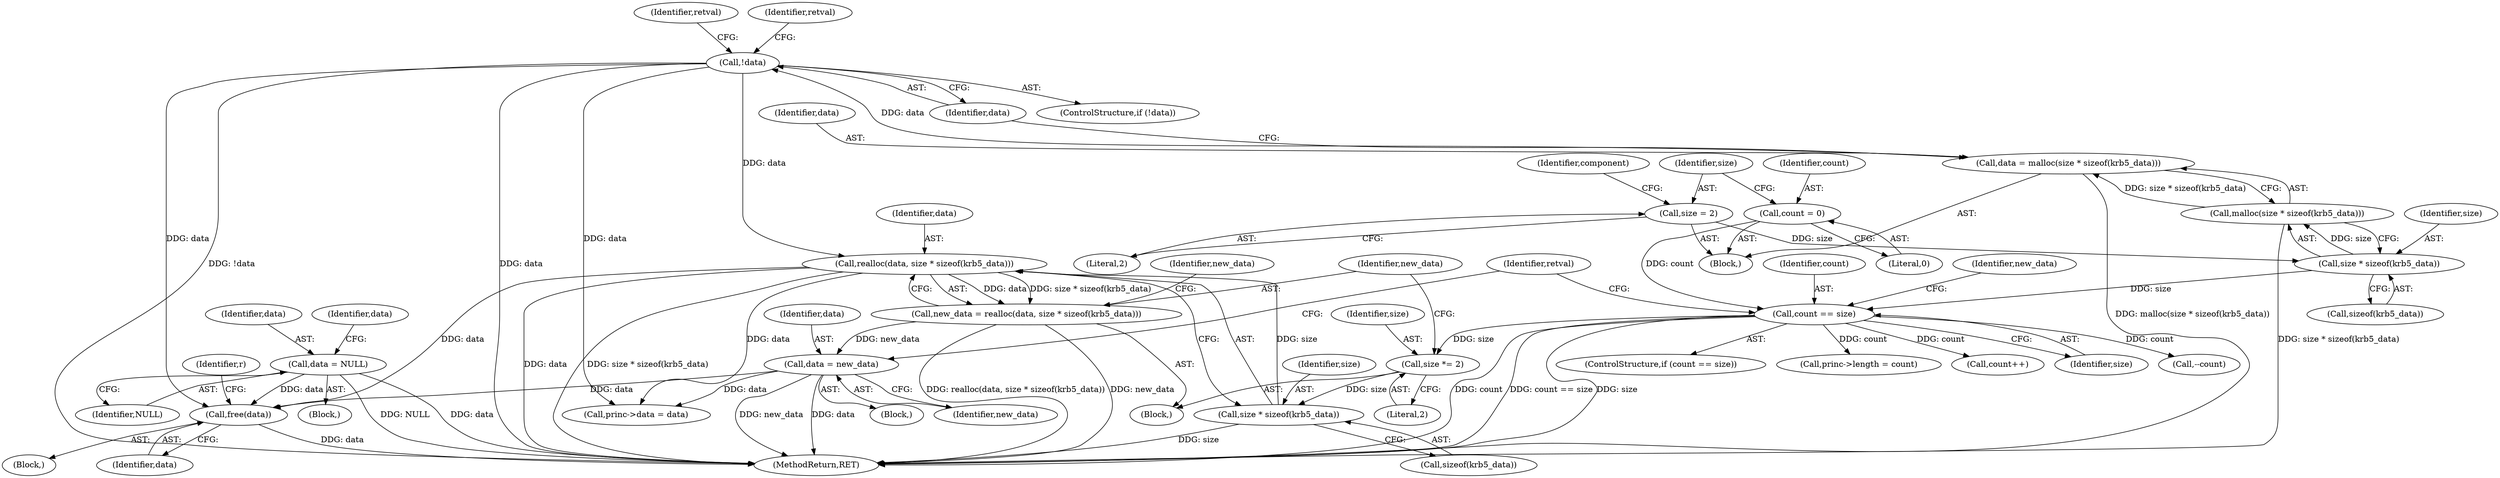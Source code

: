 digraph "0_krb5_f0c094a1b745d91ef2f9a4eae2149aac026a5789@API" {
"1000275" [label="(Call,free(data))"];
"1000257" [label="(Call,data = NULL)"];
"1000142" [label="(Call,!data)"];
"1000134" [label="(Call,data = malloc(size * sizeof(krb5_data)))"];
"1000136" [label="(Call,malloc(size * sizeof(krb5_data)))"];
"1000137" [label="(Call,size * sizeof(krb5_data))"];
"1000127" [label="(Call,size = 2)"];
"1000182" [label="(Call,data = new_data)"];
"1000171" [label="(Call,new_data = realloc(data, size * sizeof(krb5_data)))"];
"1000173" [label="(Call,realloc(data, size * sizeof(krb5_data)))"];
"1000175" [label="(Call,size * sizeof(krb5_data))"];
"1000168" [label="(Call,size *= 2)"];
"1000160" [label="(Call,count == size)"];
"1000123" [label="(Call,count = 0)"];
"1000127" [label="(Call,size = 2)"];
"1000160" [label="(Call,count == size)"];
"1000173" [label="(Call,realloc(data, size * sizeof(krb5_data)))"];
"1000175" [label="(Call,size * sizeof(krb5_data))"];
"1000159" [label="(ControlStructure,if (count == size))"];
"1000141" [label="(ControlStructure,if (!data))"];
"1000249" [label="(Call,princ->length = count)"];
"1000139" [label="(Call,sizeof(krb5_data))"];
"1000163" [label="(Block,)"];
"1000180" [label="(Identifier,new_data)"];
"1000281" [label="(MethodReturn,RET)"];
"1000192" [label="(Identifier,retval)"];
"1000168" [label="(Call,size *= 2)"];
"1000276" [label="(Identifier,data)"];
"1000136" [label="(Call,malloc(size * sizeof(krb5_data)))"];
"1000137" [label="(Call,size * sizeof(krb5_data))"];
"1000170" [label="(Literal,2)"];
"1000221" [label="(Call,count++)"];
"1000177" [label="(Call,sizeof(krb5_data))"];
"1000124" [label="(Identifier,count)"];
"1000244" [label="(Call,princ->data = data)"];
"1000123" [label="(Call,count = 0)"];
"1000174" [label="(Identifier,data)"];
"1000128" [label="(Identifier,size)"];
"1000132" [label="(Identifier,component)"];
"1000162" [label="(Identifier,size)"];
"1000265" [label="(Call,--count)"];
"1000275" [label="(Call,free(data))"];
"1000262" [label="(Block,)"];
"1000278" [label="(Identifier,r)"];
"1000142" [label="(Call,!data)"];
"1000176" [label="(Identifier,size)"];
"1000261" [label="(Identifier,data)"];
"1000109" [label="(Block,)"];
"1000258" [label="(Identifier,data)"];
"1000150" [label="(Identifier,retval)"];
"1000129" [label="(Literal,2)"];
"1000226" [label="(Block,)"];
"1000125" [label="(Literal,0)"];
"1000146" [label="(Identifier,retval)"];
"1000143" [label="(Identifier,data)"];
"1000259" [label="(Identifier,NULL)"];
"1000171" [label="(Call,new_data = realloc(data, size * sizeof(krb5_data)))"];
"1000181" [label="(Block,)"];
"1000172" [label="(Identifier,new_data)"];
"1000169" [label="(Identifier,size)"];
"1000182" [label="(Call,data = new_data)"];
"1000134" [label="(Call,data = malloc(size * sizeof(krb5_data)))"];
"1000166" [label="(Identifier,new_data)"];
"1000135" [label="(Identifier,data)"];
"1000184" [label="(Identifier,new_data)"];
"1000183" [label="(Identifier,data)"];
"1000257" [label="(Call,data = NULL)"];
"1000138" [label="(Identifier,size)"];
"1000161" [label="(Identifier,count)"];
"1000275" -> "1000262"  [label="AST: "];
"1000275" -> "1000276"  [label="CFG: "];
"1000276" -> "1000275"  [label="AST: "];
"1000278" -> "1000275"  [label="CFG: "];
"1000275" -> "1000281"  [label="DDG: data"];
"1000257" -> "1000275"  [label="DDG: data"];
"1000142" -> "1000275"  [label="DDG: data"];
"1000182" -> "1000275"  [label="DDG: data"];
"1000173" -> "1000275"  [label="DDG: data"];
"1000257" -> "1000226"  [label="AST: "];
"1000257" -> "1000259"  [label="CFG: "];
"1000258" -> "1000257"  [label="AST: "];
"1000259" -> "1000257"  [label="AST: "];
"1000261" -> "1000257"  [label="CFG: "];
"1000257" -> "1000281"  [label="DDG: NULL"];
"1000257" -> "1000281"  [label="DDG: data"];
"1000142" -> "1000141"  [label="AST: "];
"1000142" -> "1000143"  [label="CFG: "];
"1000143" -> "1000142"  [label="AST: "];
"1000146" -> "1000142"  [label="CFG: "];
"1000150" -> "1000142"  [label="CFG: "];
"1000142" -> "1000281"  [label="DDG: !data"];
"1000142" -> "1000281"  [label="DDG: data"];
"1000134" -> "1000142"  [label="DDG: data"];
"1000142" -> "1000173"  [label="DDG: data"];
"1000142" -> "1000244"  [label="DDG: data"];
"1000134" -> "1000109"  [label="AST: "];
"1000134" -> "1000136"  [label="CFG: "];
"1000135" -> "1000134"  [label="AST: "];
"1000136" -> "1000134"  [label="AST: "];
"1000143" -> "1000134"  [label="CFG: "];
"1000134" -> "1000281"  [label="DDG: malloc(size * sizeof(krb5_data))"];
"1000136" -> "1000134"  [label="DDG: size * sizeof(krb5_data)"];
"1000136" -> "1000137"  [label="CFG: "];
"1000137" -> "1000136"  [label="AST: "];
"1000136" -> "1000281"  [label="DDG: size * sizeof(krb5_data)"];
"1000137" -> "1000136"  [label="DDG: size"];
"1000137" -> "1000139"  [label="CFG: "];
"1000138" -> "1000137"  [label="AST: "];
"1000139" -> "1000137"  [label="AST: "];
"1000127" -> "1000137"  [label="DDG: size"];
"1000137" -> "1000160"  [label="DDG: size"];
"1000127" -> "1000109"  [label="AST: "];
"1000127" -> "1000129"  [label="CFG: "];
"1000128" -> "1000127"  [label="AST: "];
"1000129" -> "1000127"  [label="AST: "];
"1000132" -> "1000127"  [label="CFG: "];
"1000182" -> "1000181"  [label="AST: "];
"1000182" -> "1000184"  [label="CFG: "];
"1000183" -> "1000182"  [label="AST: "];
"1000184" -> "1000182"  [label="AST: "];
"1000192" -> "1000182"  [label="CFG: "];
"1000182" -> "1000281"  [label="DDG: new_data"];
"1000182" -> "1000281"  [label="DDG: data"];
"1000171" -> "1000182"  [label="DDG: new_data"];
"1000182" -> "1000244"  [label="DDG: data"];
"1000171" -> "1000163"  [label="AST: "];
"1000171" -> "1000173"  [label="CFG: "];
"1000172" -> "1000171"  [label="AST: "];
"1000173" -> "1000171"  [label="AST: "];
"1000180" -> "1000171"  [label="CFG: "];
"1000171" -> "1000281"  [label="DDG: new_data"];
"1000171" -> "1000281"  [label="DDG: realloc(data, size * sizeof(krb5_data))"];
"1000173" -> "1000171"  [label="DDG: data"];
"1000173" -> "1000171"  [label="DDG: size * sizeof(krb5_data)"];
"1000173" -> "1000175"  [label="CFG: "];
"1000174" -> "1000173"  [label="AST: "];
"1000175" -> "1000173"  [label="AST: "];
"1000173" -> "1000281"  [label="DDG: data"];
"1000173" -> "1000281"  [label="DDG: size * sizeof(krb5_data)"];
"1000175" -> "1000173"  [label="DDG: size"];
"1000173" -> "1000244"  [label="DDG: data"];
"1000175" -> "1000177"  [label="CFG: "];
"1000176" -> "1000175"  [label="AST: "];
"1000177" -> "1000175"  [label="AST: "];
"1000175" -> "1000281"  [label="DDG: size"];
"1000168" -> "1000175"  [label="DDG: size"];
"1000168" -> "1000163"  [label="AST: "];
"1000168" -> "1000170"  [label="CFG: "];
"1000169" -> "1000168"  [label="AST: "];
"1000170" -> "1000168"  [label="AST: "];
"1000172" -> "1000168"  [label="CFG: "];
"1000160" -> "1000168"  [label="DDG: size"];
"1000160" -> "1000159"  [label="AST: "];
"1000160" -> "1000162"  [label="CFG: "];
"1000161" -> "1000160"  [label="AST: "];
"1000162" -> "1000160"  [label="AST: "];
"1000166" -> "1000160"  [label="CFG: "];
"1000192" -> "1000160"  [label="CFG: "];
"1000160" -> "1000281"  [label="DDG: count == size"];
"1000160" -> "1000281"  [label="DDG: size"];
"1000160" -> "1000281"  [label="DDG: count"];
"1000123" -> "1000160"  [label="DDG: count"];
"1000160" -> "1000221"  [label="DDG: count"];
"1000160" -> "1000249"  [label="DDG: count"];
"1000160" -> "1000265"  [label="DDG: count"];
"1000123" -> "1000109"  [label="AST: "];
"1000123" -> "1000125"  [label="CFG: "];
"1000124" -> "1000123"  [label="AST: "];
"1000125" -> "1000123"  [label="AST: "];
"1000128" -> "1000123"  [label="CFG: "];
}
